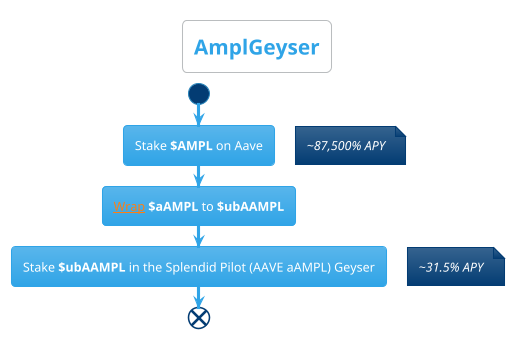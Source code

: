 @startuml AmplGeyser
!theme cerulean
skinparam backgroundColor White
title AmplGeyser

start

:Stake **$AMPL** on Aave;
floating note right: <i>~87,500% APY</i>
:[[https://geyser.ampleforth.org/ Wrap]] **$aAMPL** to **$ubAAMPL**;
:Stake **$ubAAMPL** in the Splendid Pilot (AAVE aAMPL) Geyser;
floating note right: <i>~31.5% APY</i>

end
@enduml